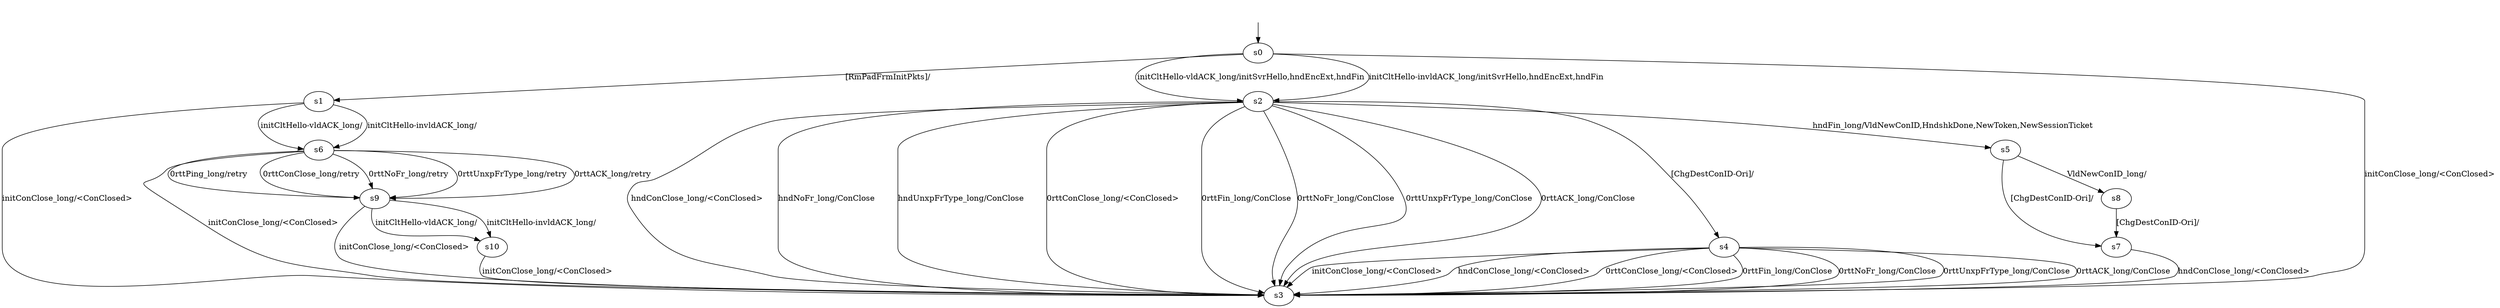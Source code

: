 digraph "../results/ngtcp2Models/ngtcp2-PSK-l-0/learnedModel" {
s0 [label=s0];
s1 [label=s1];
s2 [label=s2];
s3 [label=s3];
s4 [label=s4];
s5 [label=s5];
s6 [label=s6];
s7 [label=s7];
s8 [label=s8];
s9 [label=s9];
s10 [label=s10];
s0 -> s3  [label="initConClose_long/<ConClosed> "];
s0 -> s2  [label="initCltHello-vldACK_long/initSvrHello,hndEncExt,hndFin "];
s0 -> s2  [label="initCltHello-invldACK_long/initSvrHello,hndEncExt,hndFin "];
s0 -> s1  [label="[RmPadFrmInitPkts]/ "];
s1 -> s3  [label="initConClose_long/<ConClosed> "];
s1 -> s6  [label="initCltHello-vldACK_long/ "];
s1 -> s6  [label="initCltHello-invldACK_long/ "];
s2 -> s5  [label="hndFin_long/VldNewConID,HndshkDone,NewToken,NewSessionTicket "];
s2 -> s3  [label="hndConClose_long/<ConClosed> "];
s2 -> s3  [label="hndNoFr_long/ConClose "];
s2 -> s3  [label="hndUnxpFrType_long/ConClose "];
s2 -> s3  [label="0rttConClose_long/<ConClosed> "];
s2 -> s3  [label="0rttFin_long/ConClose "];
s2 -> s3  [label="0rttNoFr_long/ConClose "];
s2 -> s3  [label="0rttUnxpFrType_long/ConClose "];
s2 -> s3  [label="0rttACK_long/ConClose "];
s2 -> s4  [label="[ChgDestConID-Ori]/ "];
s4 -> s3  [label="initConClose_long/<ConClosed> "];
s4 -> s3  [label="hndConClose_long/<ConClosed> "];
s4 -> s3  [label="0rttConClose_long/<ConClosed> "];
s4 -> s3  [label="0rttFin_long/ConClose "];
s4 -> s3  [label="0rttNoFr_long/ConClose "];
s4 -> s3  [label="0rttUnxpFrType_long/ConClose "];
s4 -> s3  [label="0rttACK_long/ConClose "];
s5 -> s8  [label="VldNewConID_long/ "];
s5 -> s7  [label="[ChgDestConID-Ori]/ "];
s6 -> s3  [label="initConClose_long/<ConClosed> "];
s6 -> s9  [label="0rttPing_long/retry "];
s6 -> s9  [label="0rttConClose_long/retry "];
s6 -> s9  [label="0rttNoFr_long/retry "];
s6 -> s9  [label="0rttUnxpFrType_long/retry "];
s6 -> s9  [label="0rttACK_long/retry "];
s7 -> s3  [label="hndConClose_long/<ConClosed> "];
s8 -> s7  [label="[ChgDestConID-Ori]/ "];
s9 -> s3  [label="initConClose_long/<ConClosed> "];
s9 -> s10  [label="initCltHello-vldACK_long/ "];
s9 -> s10  [label="initCltHello-invldACK_long/ "];
s10 -> s3  [label="initConClose_long/<ConClosed> "];
__start0 [label="", shape=none];
__start0 -> s0  [label=""];
}
